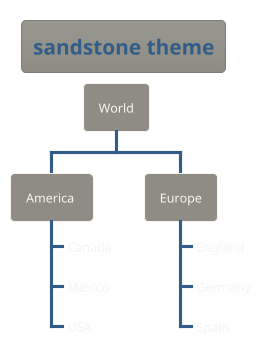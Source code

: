 ' Do not edit
' Theme Gallery
' autogenerated by script
'
@startwbs
!theme sandstone
title sandstone theme
* World
** America 
***_ Canada 
***_ Mexico
***_ USA
** Europe
***_  England
***_  Germany
***_  Spain
@endwbs
